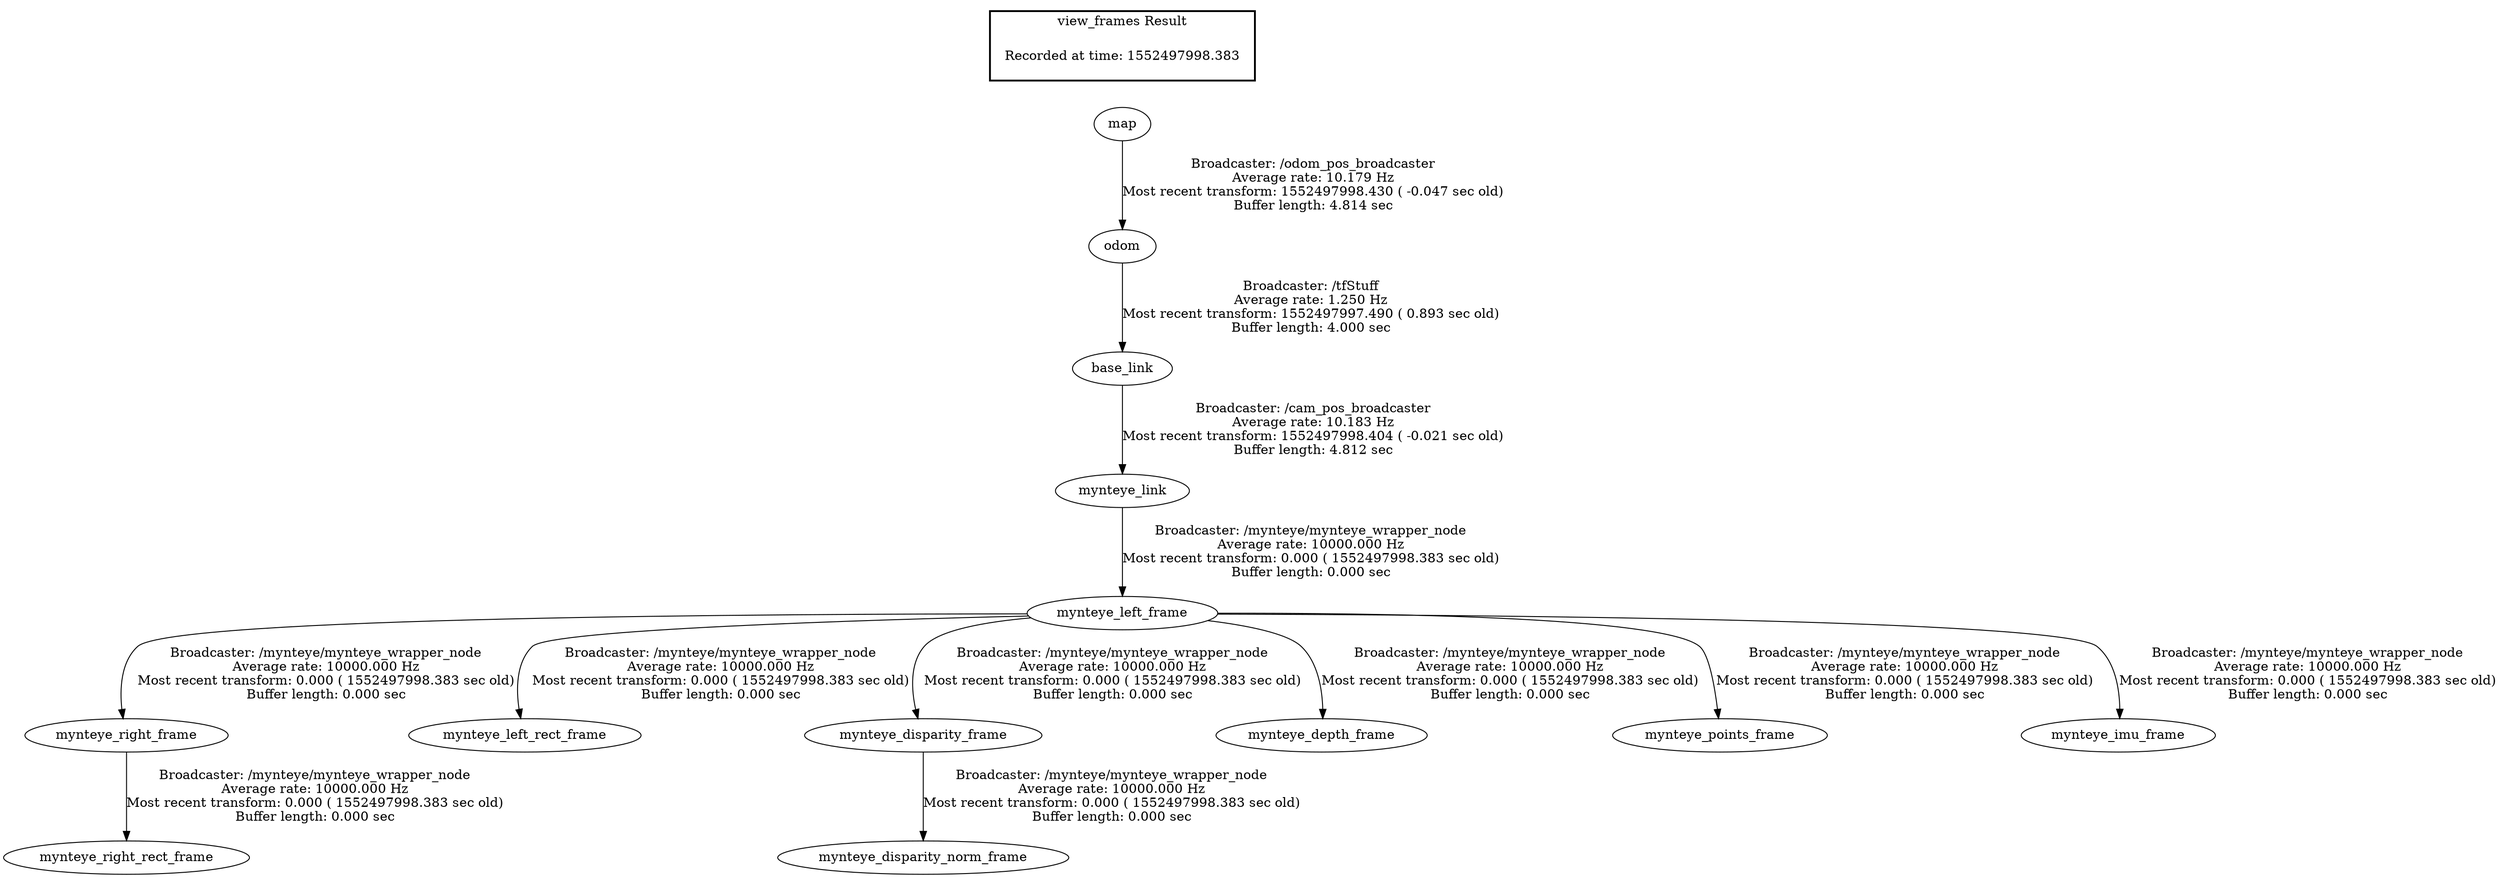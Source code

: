 digraph G {
"mynteye_link" -> "mynteye_left_frame"[label="Broadcaster: /mynteye/mynteye_wrapper_node\nAverage rate: 10000.000 Hz\nMost recent transform: 0.000 ( 1552497998.383 sec old)\nBuffer length: 0.000 sec\n"];
"base_link" -> "mynteye_link"[label="Broadcaster: /cam_pos_broadcaster\nAverage rate: 10.183 Hz\nMost recent transform: 1552497998.404 ( -0.021 sec old)\nBuffer length: 4.812 sec\n"];
"mynteye_left_frame" -> "mynteye_right_frame"[label="Broadcaster: /mynteye/mynteye_wrapper_node\nAverage rate: 10000.000 Hz\nMost recent transform: 0.000 ( 1552497998.383 sec old)\nBuffer length: 0.000 sec\n"];
"mynteye_left_frame" -> "mynteye_left_rect_frame"[label="Broadcaster: /mynteye/mynteye_wrapper_node\nAverage rate: 10000.000 Hz\nMost recent transform: 0.000 ( 1552497998.383 sec old)\nBuffer length: 0.000 sec\n"];
"mynteye_right_frame" -> "mynteye_right_rect_frame"[label="Broadcaster: /mynteye/mynteye_wrapper_node\nAverage rate: 10000.000 Hz\nMost recent transform: 0.000 ( 1552497998.383 sec old)\nBuffer length: 0.000 sec\n"];
"mynteye_left_frame" -> "mynteye_disparity_frame"[label="Broadcaster: /mynteye/mynteye_wrapper_node\nAverage rate: 10000.000 Hz\nMost recent transform: 0.000 ( 1552497998.383 sec old)\nBuffer length: 0.000 sec\n"];
"mynteye_disparity_frame" -> "mynteye_disparity_norm_frame"[label="Broadcaster: /mynteye/mynteye_wrapper_node\nAverage rate: 10000.000 Hz\nMost recent transform: 0.000 ( 1552497998.383 sec old)\nBuffer length: 0.000 sec\n"];
"mynteye_left_frame" -> "mynteye_depth_frame"[label="Broadcaster: /mynteye/mynteye_wrapper_node\nAverage rate: 10000.000 Hz\nMost recent transform: 0.000 ( 1552497998.383 sec old)\nBuffer length: 0.000 sec\n"];
"mynteye_left_frame" -> "mynteye_points_frame"[label="Broadcaster: /mynteye/mynteye_wrapper_node\nAverage rate: 10000.000 Hz\nMost recent transform: 0.000 ( 1552497998.383 sec old)\nBuffer length: 0.000 sec\n"];
"mynteye_left_frame" -> "mynteye_imu_frame"[label="Broadcaster: /mynteye/mynteye_wrapper_node\nAverage rate: 10000.000 Hz\nMost recent transform: 0.000 ( 1552497998.383 sec old)\nBuffer length: 0.000 sec\n"];
"odom" -> "base_link"[label="Broadcaster: /tfStuff\nAverage rate: 1.250 Hz\nMost recent transform: 1552497997.490 ( 0.893 sec old)\nBuffer length: 4.000 sec\n"];
"map" -> "odom"[label="Broadcaster: /odom_pos_broadcaster\nAverage rate: 10.179 Hz\nMost recent transform: 1552497998.430 ( -0.047 sec old)\nBuffer length: 4.814 sec\n"];
edge [style=invis];
 subgraph cluster_legend { style=bold; color=black; label ="view_frames Result";
"Recorded at time: 1552497998.383"[ shape=plaintext ] ;
 }->"map";
}